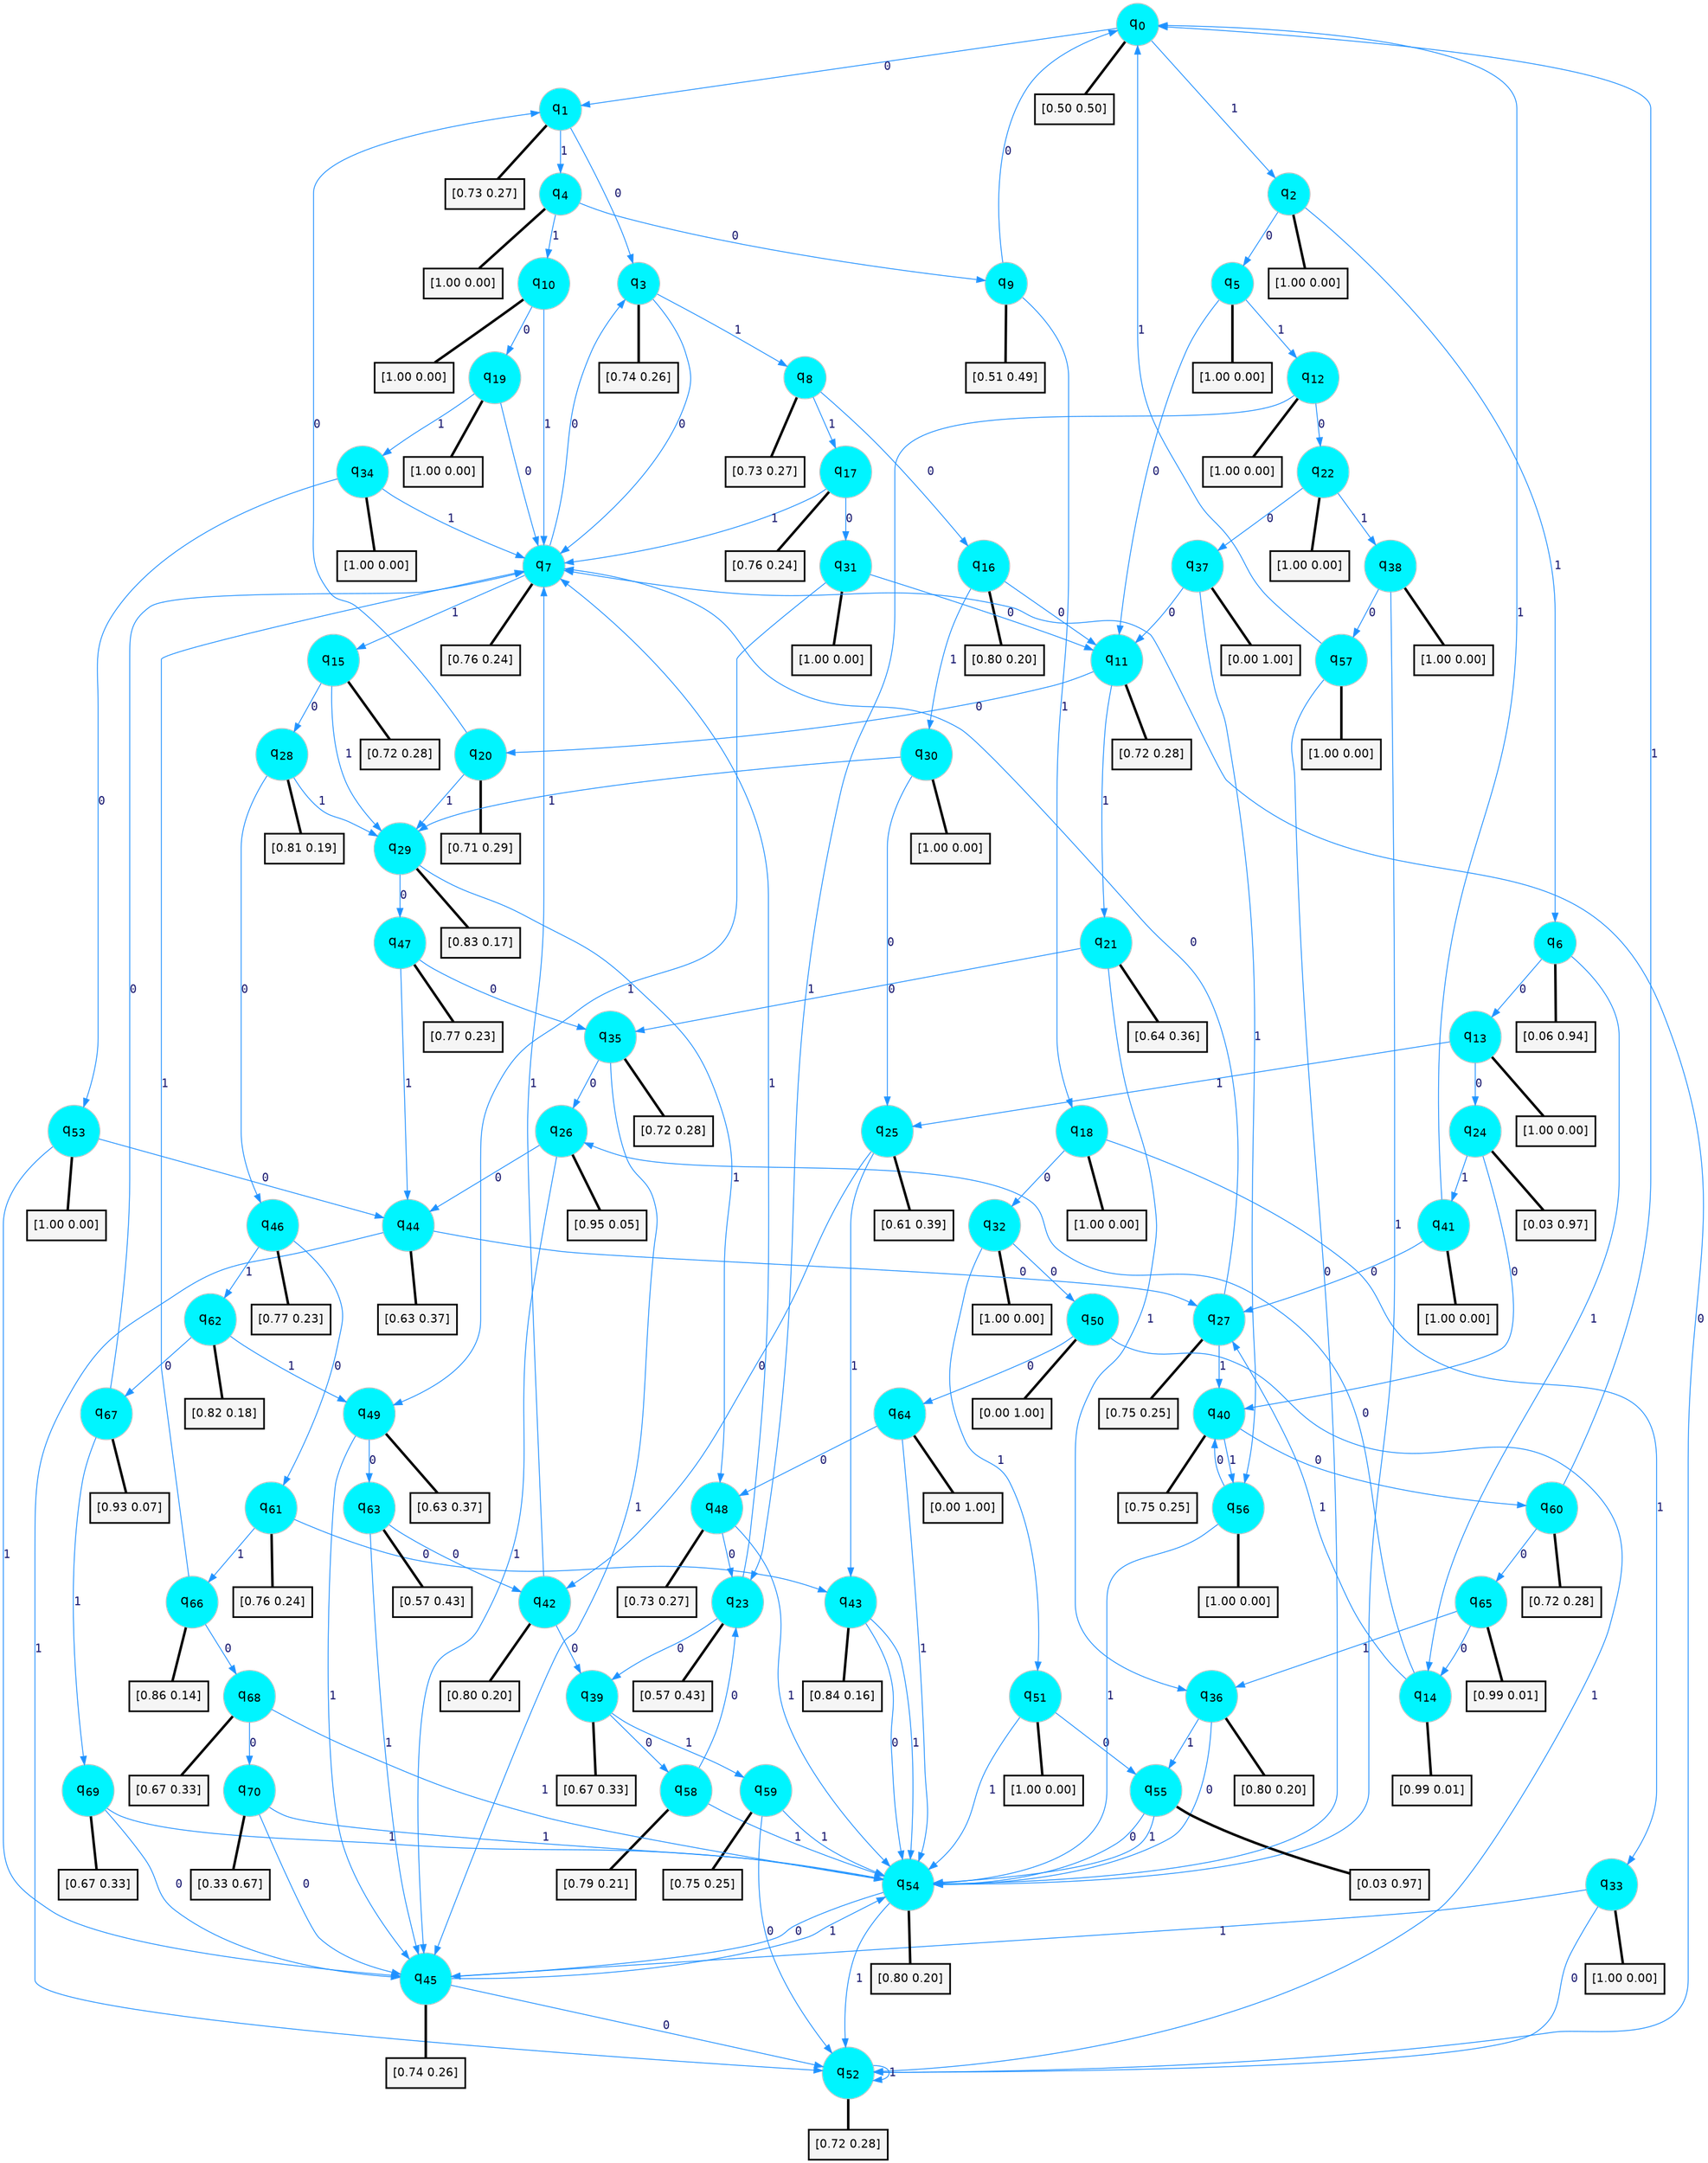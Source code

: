digraph G {
graph [
bgcolor=transparent, dpi=300, rankdir=TD, size="40,25"];
node [
color=gray, fillcolor=turquoise1, fontcolor=black, fontname=Helvetica, fontsize=16, fontweight=bold, shape=circle, style=filled];
edge [
arrowsize=1, color=dodgerblue1, fontcolor=midnightblue, fontname=courier, fontweight=bold, penwidth=1, style=solid, weight=20];
0[label=<q<SUB>0</SUB>>];
1[label=<q<SUB>1</SUB>>];
2[label=<q<SUB>2</SUB>>];
3[label=<q<SUB>3</SUB>>];
4[label=<q<SUB>4</SUB>>];
5[label=<q<SUB>5</SUB>>];
6[label=<q<SUB>6</SUB>>];
7[label=<q<SUB>7</SUB>>];
8[label=<q<SUB>8</SUB>>];
9[label=<q<SUB>9</SUB>>];
10[label=<q<SUB>10</SUB>>];
11[label=<q<SUB>11</SUB>>];
12[label=<q<SUB>12</SUB>>];
13[label=<q<SUB>13</SUB>>];
14[label=<q<SUB>14</SUB>>];
15[label=<q<SUB>15</SUB>>];
16[label=<q<SUB>16</SUB>>];
17[label=<q<SUB>17</SUB>>];
18[label=<q<SUB>18</SUB>>];
19[label=<q<SUB>19</SUB>>];
20[label=<q<SUB>20</SUB>>];
21[label=<q<SUB>21</SUB>>];
22[label=<q<SUB>22</SUB>>];
23[label=<q<SUB>23</SUB>>];
24[label=<q<SUB>24</SUB>>];
25[label=<q<SUB>25</SUB>>];
26[label=<q<SUB>26</SUB>>];
27[label=<q<SUB>27</SUB>>];
28[label=<q<SUB>28</SUB>>];
29[label=<q<SUB>29</SUB>>];
30[label=<q<SUB>30</SUB>>];
31[label=<q<SUB>31</SUB>>];
32[label=<q<SUB>32</SUB>>];
33[label=<q<SUB>33</SUB>>];
34[label=<q<SUB>34</SUB>>];
35[label=<q<SUB>35</SUB>>];
36[label=<q<SUB>36</SUB>>];
37[label=<q<SUB>37</SUB>>];
38[label=<q<SUB>38</SUB>>];
39[label=<q<SUB>39</SUB>>];
40[label=<q<SUB>40</SUB>>];
41[label=<q<SUB>41</SUB>>];
42[label=<q<SUB>42</SUB>>];
43[label=<q<SUB>43</SUB>>];
44[label=<q<SUB>44</SUB>>];
45[label=<q<SUB>45</SUB>>];
46[label=<q<SUB>46</SUB>>];
47[label=<q<SUB>47</SUB>>];
48[label=<q<SUB>48</SUB>>];
49[label=<q<SUB>49</SUB>>];
50[label=<q<SUB>50</SUB>>];
51[label=<q<SUB>51</SUB>>];
52[label=<q<SUB>52</SUB>>];
53[label=<q<SUB>53</SUB>>];
54[label=<q<SUB>54</SUB>>];
55[label=<q<SUB>55</SUB>>];
56[label=<q<SUB>56</SUB>>];
57[label=<q<SUB>57</SUB>>];
58[label=<q<SUB>58</SUB>>];
59[label=<q<SUB>59</SUB>>];
60[label=<q<SUB>60</SUB>>];
61[label=<q<SUB>61</SUB>>];
62[label=<q<SUB>62</SUB>>];
63[label=<q<SUB>63</SUB>>];
64[label=<q<SUB>64</SUB>>];
65[label=<q<SUB>65</SUB>>];
66[label=<q<SUB>66</SUB>>];
67[label=<q<SUB>67</SUB>>];
68[label=<q<SUB>68</SUB>>];
69[label=<q<SUB>69</SUB>>];
70[label=<q<SUB>70</SUB>>];
71[label="[0.50 0.50]", shape=box,fontcolor=black, fontname=Helvetica, fontsize=14, penwidth=2, fillcolor=whitesmoke,color=black];
72[label="[0.73 0.27]", shape=box,fontcolor=black, fontname=Helvetica, fontsize=14, penwidth=2, fillcolor=whitesmoke,color=black];
73[label="[1.00 0.00]", shape=box,fontcolor=black, fontname=Helvetica, fontsize=14, penwidth=2, fillcolor=whitesmoke,color=black];
74[label="[0.74 0.26]", shape=box,fontcolor=black, fontname=Helvetica, fontsize=14, penwidth=2, fillcolor=whitesmoke,color=black];
75[label="[1.00 0.00]", shape=box,fontcolor=black, fontname=Helvetica, fontsize=14, penwidth=2, fillcolor=whitesmoke,color=black];
76[label="[1.00 0.00]", shape=box,fontcolor=black, fontname=Helvetica, fontsize=14, penwidth=2, fillcolor=whitesmoke,color=black];
77[label="[0.06 0.94]", shape=box,fontcolor=black, fontname=Helvetica, fontsize=14, penwidth=2, fillcolor=whitesmoke,color=black];
78[label="[0.76 0.24]", shape=box,fontcolor=black, fontname=Helvetica, fontsize=14, penwidth=2, fillcolor=whitesmoke,color=black];
79[label="[0.73 0.27]", shape=box,fontcolor=black, fontname=Helvetica, fontsize=14, penwidth=2, fillcolor=whitesmoke,color=black];
80[label="[0.51 0.49]", shape=box,fontcolor=black, fontname=Helvetica, fontsize=14, penwidth=2, fillcolor=whitesmoke,color=black];
81[label="[1.00 0.00]", shape=box,fontcolor=black, fontname=Helvetica, fontsize=14, penwidth=2, fillcolor=whitesmoke,color=black];
82[label="[0.72 0.28]", shape=box,fontcolor=black, fontname=Helvetica, fontsize=14, penwidth=2, fillcolor=whitesmoke,color=black];
83[label="[1.00 0.00]", shape=box,fontcolor=black, fontname=Helvetica, fontsize=14, penwidth=2, fillcolor=whitesmoke,color=black];
84[label="[1.00 0.00]", shape=box,fontcolor=black, fontname=Helvetica, fontsize=14, penwidth=2, fillcolor=whitesmoke,color=black];
85[label="[0.99 0.01]", shape=box,fontcolor=black, fontname=Helvetica, fontsize=14, penwidth=2, fillcolor=whitesmoke,color=black];
86[label="[0.72 0.28]", shape=box,fontcolor=black, fontname=Helvetica, fontsize=14, penwidth=2, fillcolor=whitesmoke,color=black];
87[label="[0.80 0.20]", shape=box,fontcolor=black, fontname=Helvetica, fontsize=14, penwidth=2, fillcolor=whitesmoke,color=black];
88[label="[0.76 0.24]", shape=box,fontcolor=black, fontname=Helvetica, fontsize=14, penwidth=2, fillcolor=whitesmoke,color=black];
89[label="[1.00 0.00]", shape=box,fontcolor=black, fontname=Helvetica, fontsize=14, penwidth=2, fillcolor=whitesmoke,color=black];
90[label="[1.00 0.00]", shape=box,fontcolor=black, fontname=Helvetica, fontsize=14, penwidth=2, fillcolor=whitesmoke,color=black];
91[label="[0.71 0.29]", shape=box,fontcolor=black, fontname=Helvetica, fontsize=14, penwidth=2, fillcolor=whitesmoke,color=black];
92[label="[0.64 0.36]", shape=box,fontcolor=black, fontname=Helvetica, fontsize=14, penwidth=2, fillcolor=whitesmoke,color=black];
93[label="[1.00 0.00]", shape=box,fontcolor=black, fontname=Helvetica, fontsize=14, penwidth=2, fillcolor=whitesmoke,color=black];
94[label="[0.57 0.43]", shape=box,fontcolor=black, fontname=Helvetica, fontsize=14, penwidth=2, fillcolor=whitesmoke,color=black];
95[label="[0.03 0.97]", shape=box,fontcolor=black, fontname=Helvetica, fontsize=14, penwidth=2, fillcolor=whitesmoke,color=black];
96[label="[0.61 0.39]", shape=box,fontcolor=black, fontname=Helvetica, fontsize=14, penwidth=2, fillcolor=whitesmoke,color=black];
97[label="[0.95 0.05]", shape=box,fontcolor=black, fontname=Helvetica, fontsize=14, penwidth=2, fillcolor=whitesmoke,color=black];
98[label="[0.75 0.25]", shape=box,fontcolor=black, fontname=Helvetica, fontsize=14, penwidth=2, fillcolor=whitesmoke,color=black];
99[label="[0.81 0.19]", shape=box,fontcolor=black, fontname=Helvetica, fontsize=14, penwidth=2, fillcolor=whitesmoke,color=black];
100[label="[0.83 0.17]", shape=box,fontcolor=black, fontname=Helvetica, fontsize=14, penwidth=2, fillcolor=whitesmoke,color=black];
101[label="[1.00 0.00]", shape=box,fontcolor=black, fontname=Helvetica, fontsize=14, penwidth=2, fillcolor=whitesmoke,color=black];
102[label="[1.00 0.00]", shape=box,fontcolor=black, fontname=Helvetica, fontsize=14, penwidth=2, fillcolor=whitesmoke,color=black];
103[label="[1.00 0.00]", shape=box,fontcolor=black, fontname=Helvetica, fontsize=14, penwidth=2, fillcolor=whitesmoke,color=black];
104[label="[1.00 0.00]", shape=box,fontcolor=black, fontname=Helvetica, fontsize=14, penwidth=2, fillcolor=whitesmoke,color=black];
105[label="[1.00 0.00]", shape=box,fontcolor=black, fontname=Helvetica, fontsize=14, penwidth=2, fillcolor=whitesmoke,color=black];
106[label="[0.72 0.28]", shape=box,fontcolor=black, fontname=Helvetica, fontsize=14, penwidth=2, fillcolor=whitesmoke,color=black];
107[label="[0.80 0.20]", shape=box,fontcolor=black, fontname=Helvetica, fontsize=14, penwidth=2, fillcolor=whitesmoke,color=black];
108[label="[0.00 1.00]", shape=box,fontcolor=black, fontname=Helvetica, fontsize=14, penwidth=2, fillcolor=whitesmoke,color=black];
109[label="[1.00 0.00]", shape=box,fontcolor=black, fontname=Helvetica, fontsize=14, penwidth=2, fillcolor=whitesmoke,color=black];
110[label="[0.67 0.33]", shape=box,fontcolor=black, fontname=Helvetica, fontsize=14, penwidth=2, fillcolor=whitesmoke,color=black];
111[label="[0.75 0.25]", shape=box,fontcolor=black, fontname=Helvetica, fontsize=14, penwidth=2, fillcolor=whitesmoke,color=black];
112[label="[1.00 0.00]", shape=box,fontcolor=black, fontname=Helvetica, fontsize=14, penwidth=2, fillcolor=whitesmoke,color=black];
113[label="[0.80 0.20]", shape=box,fontcolor=black, fontname=Helvetica, fontsize=14, penwidth=2, fillcolor=whitesmoke,color=black];
114[label="[0.84 0.16]", shape=box,fontcolor=black, fontname=Helvetica, fontsize=14, penwidth=2, fillcolor=whitesmoke,color=black];
115[label="[0.63 0.37]", shape=box,fontcolor=black, fontname=Helvetica, fontsize=14, penwidth=2, fillcolor=whitesmoke,color=black];
116[label="[0.74 0.26]", shape=box,fontcolor=black, fontname=Helvetica, fontsize=14, penwidth=2, fillcolor=whitesmoke,color=black];
117[label="[0.77 0.23]", shape=box,fontcolor=black, fontname=Helvetica, fontsize=14, penwidth=2, fillcolor=whitesmoke,color=black];
118[label="[0.77 0.23]", shape=box,fontcolor=black, fontname=Helvetica, fontsize=14, penwidth=2, fillcolor=whitesmoke,color=black];
119[label="[0.73 0.27]", shape=box,fontcolor=black, fontname=Helvetica, fontsize=14, penwidth=2, fillcolor=whitesmoke,color=black];
120[label="[0.63 0.37]", shape=box,fontcolor=black, fontname=Helvetica, fontsize=14, penwidth=2, fillcolor=whitesmoke,color=black];
121[label="[0.00 1.00]", shape=box,fontcolor=black, fontname=Helvetica, fontsize=14, penwidth=2, fillcolor=whitesmoke,color=black];
122[label="[1.00 0.00]", shape=box,fontcolor=black, fontname=Helvetica, fontsize=14, penwidth=2, fillcolor=whitesmoke,color=black];
123[label="[0.72 0.28]", shape=box,fontcolor=black, fontname=Helvetica, fontsize=14, penwidth=2, fillcolor=whitesmoke,color=black];
124[label="[1.00 0.00]", shape=box,fontcolor=black, fontname=Helvetica, fontsize=14, penwidth=2, fillcolor=whitesmoke,color=black];
125[label="[0.80 0.20]", shape=box,fontcolor=black, fontname=Helvetica, fontsize=14, penwidth=2, fillcolor=whitesmoke,color=black];
126[label="[0.03 0.97]", shape=box,fontcolor=black, fontname=Helvetica, fontsize=14, penwidth=2, fillcolor=whitesmoke,color=black];
127[label="[1.00 0.00]", shape=box,fontcolor=black, fontname=Helvetica, fontsize=14, penwidth=2, fillcolor=whitesmoke,color=black];
128[label="[1.00 0.00]", shape=box,fontcolor=black, fontname=Helvetica, fontsize=14, penwidth=2, fillcolor=whitesmoke,color=black];
129[label="[0.79 0.21]", shape=box,fontcolor=black, fontname=Helvetica, fontsize=14, penwidth=2, fillcolor=whitesmoke,color=black];
130[label="[0.75 0.25]", shape=box,fontcolor=black, fontname=Helvetica, fontsize=14, penwidth=2, fillcolor=whitesmoke,color=black];
131[label="[0.72 0.28]", shape=box,fontcolor=black, fontname=Helvetica, fontsize=14, penwidth=2, fillcolor=whitesmoke,color=black];
132[label="[0.76 0.24]", shape=box,fontcolor=black, fontname=Helvetica, fontsize=14, penwidth=2, fillcolor=whitesmoke,color=black];
133[label="[0.82 0.18]", shape=box,fontcolor=black, fontname=Helvetica, fontsize=14, penwidth=2, fillcolor=whitesmoke,color=black];
134[label="[0.57 0.43]", shape=box,fontcolor=black, fontname=Helvetica, fontsize=14, penwidth=2, fillcolor=whitesmoke,color=black];
135[label="[0.00 1.00]", shape=box,fontcolor=black, fontname=Helvetica, fontsize=14, penwidth=2, fillcolor=whitesmoke,color=black];
136[label="[0.99 0.01]", shape=box,fontcolor=black, fontname=Helvetica, fontsize=14, penwidth=2, fillcolor=whitesmoke,color=black];
137[label="[0.86 0.14]", shape=box,fontcolor=black, fontname=Helvetica, fontsize=14, penwidth=2, fillcolor=whitesmoke,color=black];
138[label="[0.93 0.07]", shape=box,fontcolor=black, fontname=Helvetica, fontsize=14, penwidth=2, fillcolor=whitesmoke,color=black];
139[label="[0.67 0.33]", shape=box,fontcolor=black, fontname=Helvetica, fontsize=14, penwidth=2, fillcolor=whitesmoke,color=black];
140[label="[0.67 0.33]", shape=box,fontcolor=black, fontname=Helvetica, fontsize=14, penwidth=2, fillcolor=whitesmoke,color=black];
141[label="[0.33 0.67]", shape=box,fontcolor=black, fontname=Helvetica, fontsize=14, penwidth=2, fillcolor=whitesmoke,color=black];
0->1 [label=0];
0->2 [label=1];
0->71 [arrowhead=none, penwidth=3,color=black];
1->3 [label=0];
1->4 [label=1];
1->72 [arrowhead=none, penwidth=3,color=black];
2->5 [label=0];
2->6 [label=1];
2->73 [arrowhead=none, penwidth=3,color=black];
3->7 [label=0];
3->8 [label=1];
3->74 [arrowhead=none, penwidth=3,color=black];
4->9 [label=0];
4->10 [label=1];
4->75 [arrowhead=none, penwidth=3,color=black];
5->11 [label=0];
5->12 [label=1];
5->76 [arrowhead=none, penwidth=3,color=black];
6->13 [label=0];
6->14 [label=1];
6->77 [arrowhead=none, penwidth=3,color=black];
7->3 [label=0];
7->15 [label=1];
7->78 [arrowhead=none, penwidth=3,color=black];
8->16 [label=0];
8->17 [label=1];
8->79 [arrowhead=none, penwidth=3,color=black];
9->0 [label=0];
9->18 [label=1];
9->80 [arrowhead=none, penwidth=3,color=black];
10->19 [label=0];
10->7 [label=1];
10->81 [arrowhead=none, penwidth=3,color=black];
11->20 [label=0];
11->21 [label=1];
11->82 [arrowhead=none, penwidth=3,color=black];
12->22 [label=0];
12->23 [label=1];
12->83 [arrowhead=none, penwidth=3,color=black];
13->24 [label=0];
13->25 [label=1];
13->84 [arrowhead=none, penwidth=3,color=black];
14->26 [label=0];
14->27 [label=1];
14->85 [arrowhead=none, penwidth=3,color=black];
15->28 [label=0];
15->29 [label=1];
15->86 [arrowhead=none, penwidth=3,color=black];
16->11 [label=0];
16->30 [label=1];
16->87 [arrowhead=none, penwidth=3,color=black];
17->31 [label=0];
17->7 [label=1];
17->88 [arrowhead=none, penwidth=3,color=black];
18->32 [label=0];
18->33 [label=1];
18->89 [arrowhead=none, penwidth=3,color=black];
19->7 [label=0];
19->34 [label=1];
19->90 [arrowhead=none, penwidth=3,color=black];
20->1 [label=0];
20->29 [label=1];
20->91 [arrowhead=none, penwidth=3,color=black];
21->35 [label=0];
21->36 [label=1];
21->92 [arrowhead=none, penwidth=3,color=black];
22->37 [label=0];
22->38 [label=1];
22->93 [arrowhead=none, penwidth=3,color=black];
23->39 [label=0];
23->7 [label=1];
23->94 [arrowhead=none, penwidth=3,color=black];
24->40 [label=0];
24->41 [label=1];
24->95 [arrowhead=none, penwidth=3,color=black];
25->42 [label=0];
25->43 [label=1];
25->96 [arrowhead=none, penwidth=3,color=black];
26->44 [label=0];
26->45 [label=1];
26->97 [arrowhead=none, penwidth=3,color=black];
27->7 [label=0];
27->40 [label=1];
27->98 [arrowhead=none, penwidth=3,color=black];
28->46 [label=0];
28->29 [label=1];
28->99 [arrowhead=none, penwidth=3,color=black];
29->47 [label=0];
29->48 [label=1];
29->100 [arrowhead=none, penwidth=3,color=black];
30->25 [label=0];
30->29 [label=1];
30->101 [arrowhead=none, penwidth=3,color=black];
31->11 [label=0];
31->49 [label=1];
31->102 [arrowhead=none, penwidth=3,color=black];
32->50 [label=0];
32->51 [label=1];
32->103 [arrowhead=none, penwidth=3,color=black];
33->52 [label=0];
33->45 [label=1];
33->104 [arrowhead=none, penwidth=3,color=black];
34->53 [label=0];
34->7 [label=1];
34->105 [arrowhead=none, penwidth=3,color=black];
35->26 [label=0];
35->45 [label=1];
35->106 [arrowhead=none, penwidth=3,color=black];
36->54 [label=0];
36->55 [label=1];
36->107 [arrowhead=none, penwidth=3,color=black];
37->11 [label=0];
37->56 [label=1];
37->108 [arrowhead=none, penwidth=3,color=black];
38->57 [label=0];
38->54 [label=1];
38->109 [arrowhead=none, penwidth=3,color=black];
39->58 [label=0];
39->59 [label=1];
39->110 [arrowhead=none, penwidth=3,color=black];
40->60 [label=0];
40->56 [label=1];
40->111 [arrowhead=none, penwidth=3,color=black];
41->27 [label=0];
41->0 [label=1];
41->112 [arrowhead=none, penwidth=3,color=black];
42->39 [label=0];
42->7 [label=1];
42->113 [arrowhead=none, penwidth=3,color=black];
43->54 [label=0];
43->54 [label=1];
43->114 [arrowhead=none, penwidth=3,color=black];
44->27 [label=0];
44->52 [label=1];
44->115 [arrowhead=none, penwidth=3,color=black];
45->52 [label=0];
45->54 [label=1];
45->116 [arrowhead=none, penwidth=3,color=black];
46->61 [label=0];
46->62 [label=1];
46->117 [arrowhead=none, penwidth=3,color=black];
47->35 [label=0];
47->44 [label=1];
47->118 [arrowhead=none, penwidth=3,color=black];
48->23 [label=0];
48->54 [label=1];
48->119 [arrowhead=none, penwidth=3,color=black];
49->63 [label=0];
49->45 [label=1];
49->120 [arrowhead=none, penwidth=3,color=black];
50->64 [label=0];
50->52 [label=1];
50->121 [arrowhead=none, penwidth=3,color=black];
51->55 [label=0];
51->54 [label=1];
51->122 [arrowhead=none, penwidth=3,color=black];
52->7 [label=0];
52->52 [label=1];
52->123 [arrowhead=none, penwidth=3,color=black];
53->44 [label=0];
53->45 [label=1];
53->124 [arrowhead=none, penwidth=3,color=black];
54->45 [label=0];
54->52 [label=1];
54->125 [arrowhead=none, penwidth=3,color=black];
55->54 [label=0];
55->54 [label=1];
55->126 [arrowhead=none, penwidth=3,color=black];
56->40 [label=0];
56->54 [label=1];
56->127 [arrowhead=none, penwidth=3,color=black];
57->54 [label=0];
57->0 [label=1];
57->128 [arrowhead=none, penwidth=3,color=black];
58->23 [label=0];
58->54 [label=1];
58->129 [arrowhead=none, penwidth=3,color=black];
59->52 [label=0];
59->54 [label=1];
59->130 [arrowhead=none, penwidth=3,color=black];
60->65 [label=0];
60->0 [label=1];
60->131 [arrowhead=none, penwidth=3,color=black];
61->43 [label=0];
61->66 [label=1];
61->132 [arrowhead=none, penwidth=3,color=black];
62->67 [label=0];
62->49 [label=1];
62->133 [arrowhead=none, penwidth=3,color=black];
63->42 [label=0];
63->45 [label=1];
63->134 [arrowhead=none, penwidth=3,color=black];
64->48 [label=0];
64->54 [label=1];
64->135 [arrowhead=none, penwidth=3,color=black];
65->14 [label=0];
65->36 [label=1];
65->136 [arrowhead=none, penwidth=3,color=black];
66->68 [label=0];
66->7 [label=1];
66->137 [arrowhead=none, penwidth=3,color=black];
67->7 [label=0];
67->69 [label=1];
67->138 [arrowhead=none, penwidth=3,color=black];
68->70 [label=0];
68->54 [label=1];
68->139 [arrowhead=none, penwidth=3,color=black];
69->45 [label=0];
69->54 [label=1];
69->140 [arrowhead=none, penwidth=3,color=black];
70->45 [label=0];
70->54 [label=1];
70->141 [arrowhead=none, penwidth=3,color=black];
}
